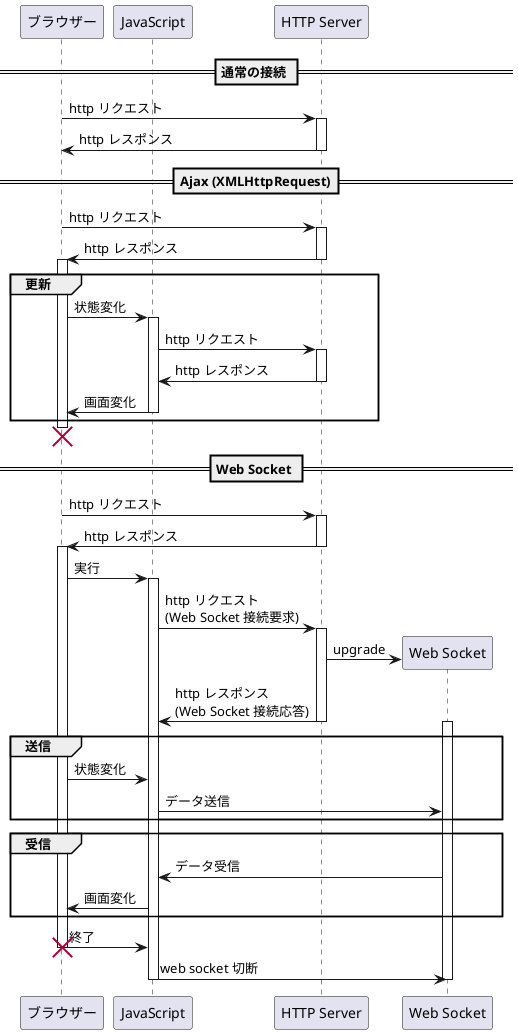 @startuml

participant ブラウザー as B
participant JavaScript as J
participant "HTTP Server" as S

== 通常の接続 ==

B -> S: http リクエスト
activate S
S -> B: http レスポンス
deactivate S

== Ajax (XMLHttpRequest)==

B -> S: http リクエスト
activate S
S -> B: http レスポンス
deactivate S
activate B

group 更新
B -> J: 状態変化
activate J
J -> S: http リクエスト
activate S
S -> J: http レスポンス
deactivate S
J -> B: 画面変化
deactivate J
end

destroy B

== Web Socket ==

B -> S: http リクエスト
activate S
S -> B: http レスポンス
deactivate S
activate B

B -> J: 実行
activate J

J -> S: http リクエスト\n(Web Socket 接続要求)
activate S
create participant "Web Socket" as W
S -> W: upgrade
S -> J: http レスポンス\n(Web Socket 接続応答)
deactivate S
activate W

group 送信
B -> J: 状態変化
J -> W: データ送信
end

group 受信
W -> J: データ受信
J -> B: 画面変化
end

B -> J: 終了
destroy B
J -> W: web socket 切断
deactivate J
deactivate W

@enduml
